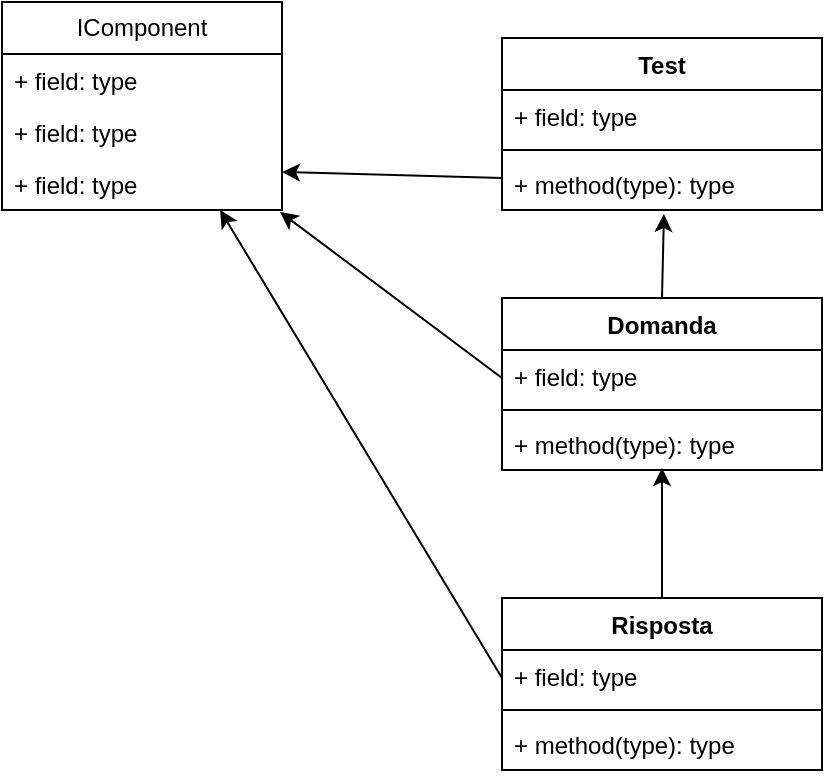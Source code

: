 <mxfile version="22.1.18" type="device">
  <diagram name="Pagina-1" id="iC2f-1WiNzQ_xlKqPUXu">
    <mxGraphModel dx="1434" dy="772" grid="1" gridSize="10" guides="1" tooltips="1" connect="1" arrows="1" fold="1" page="1" pageScale="1" pageWidth="827" pageHeight="1169" math="0" shadow="0">
      <root>
        <mxCell id="0" />
        <mxCell id="1" parent="0" />
        <mxCell id="sR_UJwwzGBz73_TBXe6O-1" value="Test&lt;br&gt;" style="swimlane;fontStyle=1;align=center;verticalAlign=top;childLayout=stackLayout;horizontal=1;startSize=26;horizontalStack=0;resizeParent=1;resizeParentMax=0;resizeLast=0;collapsible=1;marginBottom=0;whiteSpace=wrap;html=1;" vertex="1" parent="1">
          <mxGeometry x="300" y="70" width="160" height="86" as="geometry" />
        </mxCell>
        <mxCell id="sR_UJwwzGBz73_TBXe6O-21" value="" style="endArrow=classic;html=1;rounded=0;entryX=1;entryY=0.269;entryDx=0;entryDy=0;entryPerimeter=0;" edge="1" parent="sR_UJwwzGBz73_TBXe6O-1" target="sR_UJwwzGBz73_TBXe6O-25">
          <mxGeometry width="50" height="50" relative="1" as="geometry">
            <mxPoint y="70" as="sourcePoint" />
            <mxPoint x="-100" y="73" as="targetPoint" />
          </mxGeometry>
        </mxCell>
        <mxCell id="sR_UJwwzGBz73_TBXe6O-2" value="+ field: type" style="text;strokeColor=none;fillColor=none;align=left;verticalAlign=top;spacingLeft=4;spacingRight=4;overflow=hidden;rotatable=0;points=[[0,0.5],[1,0.5]];portConstraint=eastwest;whiteSpace=wrap;html=1;" vertex="1" parent="sR_UJwwzGBz73_TBXe6O-1">
          <mxGeometry y="26" width="160" height="26" as="geometry" />
        </mxCell>
        <mxCell id="sR_UJwwzGBz73_TBXe6O-3" value="" style="line;strokeWidth=1;fillColor=none;align=left;verticalAlign=middle;spacingTop=-1;spacingLeft=3;spacingRight=3;rotatable=0;labelPosition=right;points=[];portConstraint=eastwest;strokeColor=inherit;" vertex="1" parent="sR_UJwwzGBz73_TBXe6O-1">
          <mxGeometry y="52" width="160" height="8" as="geometry" />
        </mxCell>
        <mxCell id="sR_UJwwzGBz73_TBXe6O-4" value="+ method(type): type" style="text;strokeColor=none;fillColor=none;align=left;verticalAlign=top;spacingLeft=4;spacingRight=4;overflow=hidden;rotatable=0;points=[[0,0.5],[1,0.5]];portConstraint=eastwest;whiteSpace=wrap;html=1;" vertex="1" parent="sR_UJwwzGBz73_TBXe6O-1">
          <mxGeometry y="60" width="160" height="26" as="geometry" />
        </mxCell>
        <mxCell id="sR_UJwwzGBz73_TBXe6O-5" value="Domanda&lt;br&gt;" style="swimlane;fontStyle=1;align=center;verticalAlign=top;childLayout=stackLayout;horizontal=1;startSize=26;horizontalStack=0;resizeParent=1;resizeParentMax=0;resizeLast=0;collapsible=1;marginBottom=0;whiteSpace=wrap;html=1;" vertex="1" parent="1">
          <mxGeometry x="300" y="200" width="160" height="86" as="geometry" />
        </mxCell>
        <mxCell id="sR_UJwwzGBz73_TBXe6O-6" value="+ field: type" style="text;strokeColor=none;fillColor=none;align=left;verticalAlign=top;spacingLeft=4;spacingRight=4;overflow=hidden;rotatable=0;points=[[0,0.5],[1,0.5]];portConstraint=eastwest;whiteSpace=wrap;html=1;" vertex="1" parent="sR_UJwwzGBz73_TBXe6O-5">
          <mxGeometry y="26" width="160" height="26" as="geometry" />
        </mxCell>
        <mxCell id="sR_UJwwzGBz73_TBXe6O-7" value="" style="line;strokeWidth=1;fillColor=none;align=left;verticalAlign=middle;spacingTop=-1;spacingLeft=3;spacingRight=3;rotatable=0;labelPosition=right;points=[];portConstraint=eastwest;strokeColor=inherit;" vertex="1" parent="sR_UJwwzGBz73_TBXe6O-5">
          <mxGeometry y="52" width="160" height="8" as="geometry" />
        </mxCell>
        <mxCell id="sR_UJwwzGBz73_TBXe6O-8" value="+ method(type): type" style="text;strokeColor=none;fillColor=none;align=left;verticalAlign=top;spacingLeft=4;spacingRight=4;overflow=hidden;rotatable=0;points=[[0,0.5],[1,0.5]];portConstraint=eastwest;whiteSpace=wrap;html=1;" vertex="1" parent="sR_UJwwzGBz73_TBXe6O-5">
          <mxGeometry y="60" width="160" height="26" as="geometry" />
        </mxCell>
        <mxCell id="sR_UJwwzGBz73_TBXe6O-9" value="Risposta&lt;br&gt;" style="swimlane;fontStyle=1;align=center;verticalAlign=top;childLayout=stackLayout;horizontal=1;startSize=26;horizontalStack=0;resizeParent=1;resizeParentMax=0;resizeLast=0;collapsible=1;marginBottom=0;whiteSpace=wrap;html=1;" vertex="1" parent="1">
          <mxGeometry x="300" y="350" width="160" height="86" as="geometry" />
        </mxCell>
        <mxCell id="sR_UJwwzGBz73_TBXe6O-10" value="+ field: type" style="text;strokeColor=none;fillColor=none;align=left;verticalAlign=top;spacingLeft=4;spacingRight=4;overflow=hidden;rotatable=0;points=[[0,0.5],[1,0.5]];portConstraint=eastwest;whiteSpace=wrap;html=1;" vertex="1" parent="sR_UJwwzGBz73_TBXe6O-9">
          <mxGeometry y="26" width="160" height="26" as="geometry" />
        </mxCell>
        <mxCell id="sR_UJwwzGBz73_TBXe6O-11" value="" style="line;strokeWidth=1;fillColor=none;align=left;verticalAlign=middle;spacingTop=-1;spacingLeft=3;spacingRight=3;rotatable=0;labelPosition=right;points=[];portConstraint=eastwest;strokeColor=inherit;" vertex="1" parent="sR_UJwwzGBz73_TBXe6O-9">
          <mxGeometry y="52" width="160" height="8" as="geometry" />
        </mxCell>
        <mxCell id="sR_UJwwzGBz73_TBXe6O-12" value="+ method(type): type" style="text;strokeColor=none;fillColor=none;align=left;verticalAlign=top;spacingLeft=4;spacingRight=4;overflow=hidden;rotatable=0;points=[[0,0.5],[1,0.5]];portConstraint=eastwest;whiteSpace=wrap;html=1;" vertex="1" parent="sR_UJwwzGBz73_TBXe6O-9">
          <mxGeometry y="60" width="160" height="26" as="geometry" />
        </mxCell>
        <mxCell id="sR_UJwwzGBz73_TBXe6O-19" value="" style="endArrow=classic;html=1;rounded=0;entryX=0.779;entryY=1;entryDx=0;entryDy=0;entryPerimeter=0;" edge="1" parent="sR_UJwwzGBz73_TBXe6O-9" target="sR_UJwwzGBz73_TBXe6O-25">
          <mxGeometry width="50" height="50" relative="1" as="geometry">
            <mxPoint y="40" as="sourcePoint" />
            <mxPoint x="-136" y="-191.01" as="targetPoint" />
          </mxGeometry>
        </mxCell>
        <mxCell id="sR_UJwwzGBz73_TBXe6O-17" value="" style="endArrow=classic;html=1;rounded=0;entryX=0.506;entryY=1.077;entryDx=0;entryDy=0;entryPerimeter=0;" edge="1" parent="1" target="sR_UJwwzGBz73_TBXe6O-4">
          <mxGeometry width="50" height="50" relative="1" as="geometry">
            <mxPoint x="380" y="200" as="sourcePoint" />
            <mxPoint x="430" y="150" as="targetPoint" />
          </mxGeometry>
        </mxCell>
        <mxCell id="sR_UJwwzGBz73_TBXe6O-18" value="" style="endArrow=classic;html=1;rounded=0;exitX=0.5;exitY=0;exitDx=0;exitDy=0;entryX=0.5;entryY=0.962;entryDx=0;entryDy=0;entryPerimeter=0;" edge="1" parent="1" source="sR_UJwwzGBz73_TBXe6O-9" target="sR_UJwwzGBz73_TBXe6O-8">
          <mxGeometry width="50" height="50" relative="1" as="geometry">
            <mxPoint x="380" y="340" as="sourcePoint" />
            <mxPoint x="430" y="290" as="targetPoint" />
          </mxGeometry>
        </mxCell>
        <mxCell id="sR_UJwwzGBz73_TBXe6O-20" value="" style="endArrow=classic;html=1;rounded=0;entryX=0.993;entryY=1.038;entryDx=0;entryDy=0;entryPerimeter=0;" edge="1" parent="1" target="sR_UJwwzGBz73_TBXe6O-25">
          <mxGeometry width="50" height="50" relative="1" as="geometry">
            <mxPoint x="300" y="240" as="sourcePoint" />
            <mxPoint x="188.96" y="162.006" as="targetPoint" />
          </mxGeometry>
        </mxCell>
        <mxCell id="sR_UJwwzGBz73_TBXe6O-22" value="IComponent" style="swimlane;fontStyle=0;childLayout=stackLayout;horizontal=1;startSize=26;fillColor=none;horizontalStack=0;resizeParent=1;resizeParentMax=0;resizeLast=0;collapsible=1;marginBottom=0;whiteSpace=wrap;html=1;" vertex="1" parent="1">
          <mxGeometry x="50" y="52" width="140" height="104" as="geometry" />
        </mxCell>
        <mxCell id="sR_UJwwzGBz73_TBXe6O-23" value="+ field: type" style="text;strokeColor=none;fillColor=none;align=left;verticalAlign=top;spacingLeft=4;spacingRight=4;overflow=hidden;rotatable=0;points=[[0,0.5],[1,0.5]];portConstraint=eastwest;whiteSpace=wrap;html=1;" vertex="1" parent="sR_UJwwzGBz73_TBXe6O-22">
          <mxGeometry y="26" width="140" height="26" as="geometry" />
        </mxCell>
        <mxCell id="sR_UJwwzGBz73_TBXe6O-24" value="+ field: type" style="text;strokeColor=none;fillColor=none;align=left;verticalAlign=top;spacingLeft=4;spacingRight=4;overflow=hidden;rotatable=0;points=[[0,0.5],[1,0.5]];portConstraint=eastwest;whiteSpace=wrap;html=1;" vertex="1" parent="sR_UJwwzGBz73_TBXe6O-22">
          <mxGeometry y="52" width="140" height="26" as="geometry" />
        </mxCell>
        <mxCell id="sR_UJwwzGBz73_TBXe6O-25" value="+ field: type" style="text;strokeColor=none;fillColor=none;align=left;verticalAlign=top;spacingLeft=4;spacingRight=4;overflow=hidden;rotatable=0;points=[[0,0.5],[1,0.5]];portConstraint=eastwest;whiteSpace=wrap;html=1;" vertex="1" parent="sR_UJwwzGBz73_TBXe6O-22">
          <mxGeometry y="78" width="140" height="26" as="geometry" />
        </mxCell>
      </root>
    </mxGraphModel>
  </diagram>
</mxfile>
